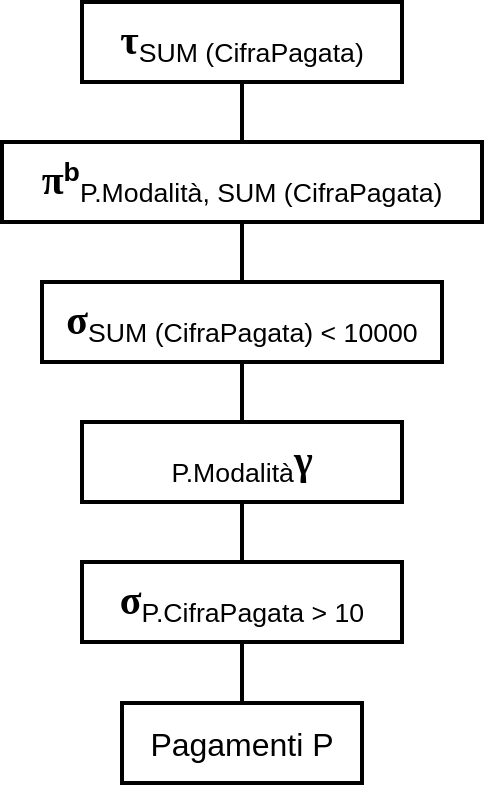 <mxfile version="14.5.0" type="google"><diagram id="MebwLMxd-32iLljwUJyI" name="Page-1"><mxGraphModel dx="1038" dy="580" grid="1" gridSize="10" guides="1" tooltips="1" connect="1" arrows="1" fold="1" page="1" pageScale="1" pageWidth="583" pageHeight="827" math="0" shadow="0"><root><mxCell id="0"/><mxCell id="1" parent="0"/><mxCell id="YJkk2lwXoJd3SUIR1IoE-1" value="&lt;font style=&quot;font-size: 16px&quot;&gt;Pagamenti P&lt;/font&gt;" style="text;html=1;fillColor=none;align=center;verticalAlign=middle;whiteSpace=wrap;rounded=0;strokeColor=#000000;strokeWidth=2;" parent="1" vertex="1"><mxGeometry x="160" y="390.5" width="120" height="40" as="geometry"/></mxCell><mxCell id="YJkk2lwXoJd3SUIR1IoE-2" value="&lt;font&gt;&lt;font face=&quot;Times New Roman&quot; size=&quot;1&quot;&gt;&lt;b style=&quot;font-size: 20px&quot;&gt;σ&lt;/b&gt;&lt;/font&gt;&lt;span style=&quot;font-size: 16px&quot;&gt;&lt;sub&gt;P.CifraPagata &amp;gt; 10&lt;/sub&gt;&lt;/span&gt;&lt;/font&gt;" style="text;html=1;fillColor=none;align=center;verticalAlign=middle;whiteSpace=wrap;rounded=0;strokeColor=#000000;strokeWidth=2;" parent="1" vertex="1"><mxGeometry x="140" y="320" width="160" height="40" as="geometry"/></mxCell><mxCell id="YJkk2lwXoJd3SUIR1IoE-3" value="" style="endArrow=none;html=1;strokeWidth=2;entryX=0.5;entryY=1;entryDx=0;entryDy=0;" parent="1" source="YJkk2lwXoJd3SUIR1IoE-1" target="YJkk2lwXoJd3SUIR1IoE-2" edge="1"><mxGeometry width="50" height="50" relative="1" as="geometry"><mxPoint x="230" y="240" as="sourcePoint"/><mxPoint x="300" y="130" as="targetPoint"/></mxGeometry></mxCell><mxCell id="YJkk2lwXoJd3SUIR1IoE-4" value="&lt;span style=&quot;font-size: 16px&quot;&gt;&lt;sub&gt;P.Modalità&lt;/sub&gt;&lt;/span&gt;&lt;font face=&quot;Times New Roman&quot; size=&quot;1&quot;&gt;&lt;b style=&quot;font-size: 20px&quot;&gt;γ&lt;/b&gt;&lt;/font&gt;" style="text;html=1;fillColor=none;align=center;verticalAlign=middle;whiteSpace=wrap;rounded=0;strokeColor=#000000;strokeWidth=2;" parent="1" vertex="1"><mxGeometry x="140" y="250" width="160" height="40" as="geometry"/></mxCell><mxCell id="YJkk2lwXoJd3SUIR1IoE-5" value="" style="endArrow=none;html=1;strokeWidth=2;entryX=0.5;entryY=1;entryDx=0;entryDy=0;exitX=0.5;exitY=0;exitDx=0;exitDy=0;" parent="1" source="YJkk2lwXoJd3SUIR1IoE-2" target="YJkk2lwXoJd3SUIR1IoE-4" edge="1"><mxGeometry width="50" height="50" relative="1" as="geometry"><mxPoint x="230" y="420" as="sourcePoint"/><mxPoint x="230" y="394" as="targetPoint"/></mxGeometry></mxCell><mxCell id="YJkk2lwXoJd3SUIR1IoE-6" value="&lt;font&gt;&lt;font face=&quot;Times New Roman&quot; size=&quot;1&quot;&gt;&lt;b style=&quot;font-size: 20px&quot;&gt;σ&lt;/b&gt;&lt;/font&gt;&lt;span style=&quot;font-size: 16px&quot;&gt;&lt;sub&gt;SUM (CifraPagata) &amp;lt; 10000&lt;/sub&gt;&lt;/span&gt;&lt;/font&gt;" style="text;html=1;fillColor=none;align=center;verticalAlign=middle;whiteSpace=wrap;rounded=0;strokeColor=#000000;strokeWidth=2;" parent="1" vertex="1"><mxGeometry x="120" y="180" width="200" height="40" as="geometry"/></mxCell><mxCell id="YJkk2lwXoJd3SUIR1IoE-7" value="" style="endArrow=none;html=1;strokeWidth=2;entryX=0.5;entryY=1;entryDx=0;entryDy=0;exitX=0.5;exitY=0;exitDx=0;exitDy=0;" parent="1" source="YJkk2lwXoJd3SUIR1IoE-4" target="YJkk2lwXoJd3SUIR1IoE-6" edge="1"><mxGeometry width="50" height="50" relative="1" as="geometry"><mxPoint x="230" y="430" as="sourcePoint"/><mxPoint x="230" y="404" as="targetPoint"/></mxGeometry></mxCell><mxCell id="YJkk2lwXoJd3SUIR1IoE-9" value="&lt;font&gt;&lt;font face=&quot;Times New Roman&quot; style=&quot;font-size: 20px&quot;&gt;&lt;b&gt;π&lt;/b&gt;&lt;/font&gt;&lt;span style=&quot;font-size: 16px&quot;&gt;&lt;sup&gt;&lt;b&gt;b&lt;/b&gt;&lt;/sup&gt;&lt;sub&gt;P.Modalità, SUM (CifraPagata)&lt;/sub&gt;&lt;/span&gt;&lt;/font&gt;" style="text;html=1;fillColor=none;align=center;verticalAlign=middle;whiteSpace=wrap;rounded=0;strokeColor=#000000;strokeWidth=2;" parent="1" vertex="1"><mxGeometry x="100" y="110" width="240" height="40" as="geometry"/></mxCell><mxCell id="YJkk2lwXoJd3SUIR1IoE-10" value="" style="endArrow=none;html=1;strokeWidth=2;entryX=0.5;entryY=1;entryDx=0;entryDy=0;exitX=0.5;exitY=0;exitDx=0;exitDy=0;" parent="1" source="YJkk2lwXoJd3SUIR1IoE-6" target="YJkk2lwXoJd3SUIR1IoE-9" edge="1"><mxGeometry width="50" height="50" relative="1" as="geometry"><mxPoint x="210" y="170" as="sourcePoint"/><mxPoint x="230" y="240" as="targetPoint"/></mxGeometry></mxCell><mxCell id="YJkk2lwXoJd3SUIR1IoE-11" value="&lt;font&gt;&lt;font face=&quot;Times New Roman&quot;&gt;&lt;span style=&quot;font-size: 20px&quot;&gt;&lt;b&gt;τ&lt;/b&gt;&lt;/span&gt;&lt;/font&gt;&lt;sub&gt;&lt;span style=&quot;font-size: 13.333px&quot;&gt;SUM (CifraPagata)&lt;/span&gt;&lt;br&gt;&lt;/sub&gt;&lt;/font&gt;" style="text;html=1;fillColor=none;align=center;verticalAlign=middle;whiteSpace=wrap;rounded=0;strokeColor=#000000;strokeWidth=2;" parent="1" vertex="1"><mxGeometry x="140" y="40" width="160" height="40" as="geometry"/></mxCell><mxCell id="YJkk2lwXoJd3SUIR1IoE-12" value="" style="endArrow=none;html=1;strokeWidth=2;entryX=0.5;entryY=1;entryDx=0;entryDy=0;exitX=0.5;exitY=0;exitDx=0;exitDy=0;" parent="1" source="YJkk2lwXoJd3SUIR1IoE-9" target="YJkk2lwXoJd3SUIR1IoE-11" edge="1"><mxGeometry width="50" height="50" relative="1" as="geometry"><mxPoint x="230" y="210" as="sourcePoint"/><mxPoint x="230" y="170" as="targetPoint"/></mxGeometry></mxCell></root></mxGraphModel></diagram></mxfile>
